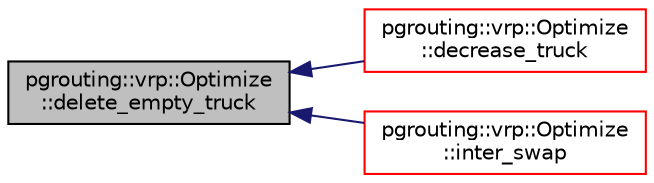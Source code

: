 digraph "pgrouting::vrp::Optimize::delete_empty_truck"
{
  edge [fontname="Helvetica",fontsize="10",labelfontname="Helvetica",labelfontsize="10"];
  node [fontname="Helvetica",fontsize="10",shape=record];
  rankdir="LR";
  Node354 [label="pgrouting::vrp::Optimize\l::delete_empty_truck",height=0.2,width=0.4,color="black", fillcolor="grey75", style="filled", fontcolor="black"];
  Node354 -> Node355 [dir="back",color="midnightblue",fontsize="10",style="solid",fontname="Helvetica"];
  Node355 [label="pgrouting::vrp::Optimize\l::decrease_truck",height=0.2,width=0.4,color="red", fillcolor="white", style="filled",URL="$classpgrouting_1_1vrp_1_1Optimize.html#aa287600aa1843dbaeec1b67934b102ef"];
  Node354 -> Node358 [dir="back",color="midnightblue",fontsize="10",style="solid",fontname="Helvetica"];
  Node358 [label="pgrouting::vrp::Optimize\l::inter_swap",height=0.2,width=0.4,color="red", fillcolor="white", style="filled",URL="$classpgrouting_1_1vrp_1_1Optimize.html#ad1d48cf5916df017926e6d0d7b1fd987"];
}
